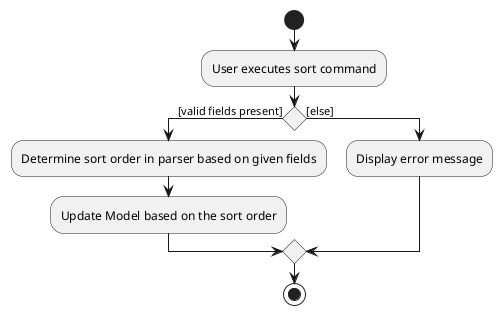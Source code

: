 @startuml
start
:User executes sort command;

'Since the beta syntax does not support placing the condition outside the
'diamond we place it as the true branch instead.

if () then ([valid fields present])
    :Determine sort order in parser based on given fields;
    :Update Model based on the sort order;
else ([else])
    :Display error message;
endif
stop
@enduml
